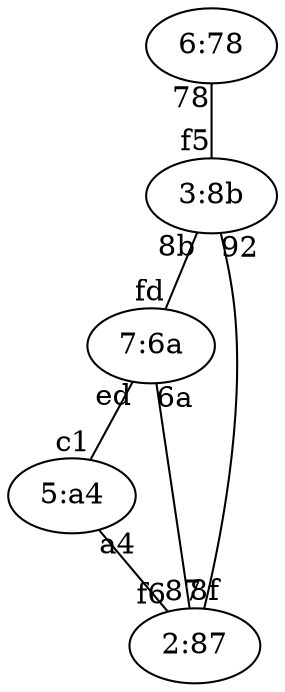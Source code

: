 graph{
	"6:78" -- "3:8b" [headlabel="f5", taillabel="78"]
	"3:8b" -- "7:6a" [headlabel="fd", taillabel="8b"]
	"7:6a" -- "5:a4" [headlabel="c1", taillabel="ed"]
	"5:a4" -- "2:87" [headlabel="f6", taillabel="a4"]
	"3:8b" -- "2:87" [headlabel="87", taillabel="92"]
	"2:87" -- "7:6a" [headlabel="6a", taillabel="8f"]
}